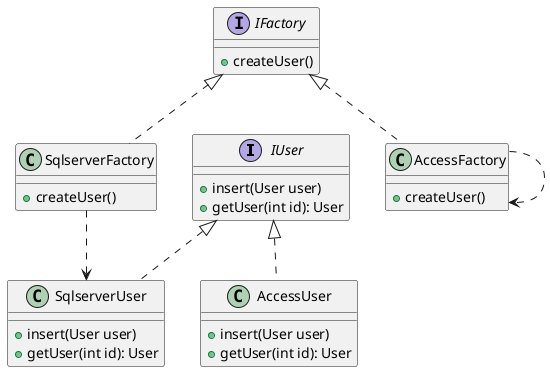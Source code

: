 @startuml design

interface IUser{
    + insert(User user)
    + getUser(int id): User
}

class SqlserverUser implements IUser{
    + insert(User user)
    + getUser(int id): User
}

class AccessUser implements IUser{
    + insert(User user)
    + getUser(int id): User
}

interface IFactory {
    + createUser()
}

class SqlserverFactory implements IFactory{
    + createUser()
}

class AccessFactory implements IFactory{
    + createUser()
}

SqlserverFactory ..> SqlserverUser
AccessFactory ..> AccessFactory

@enduml